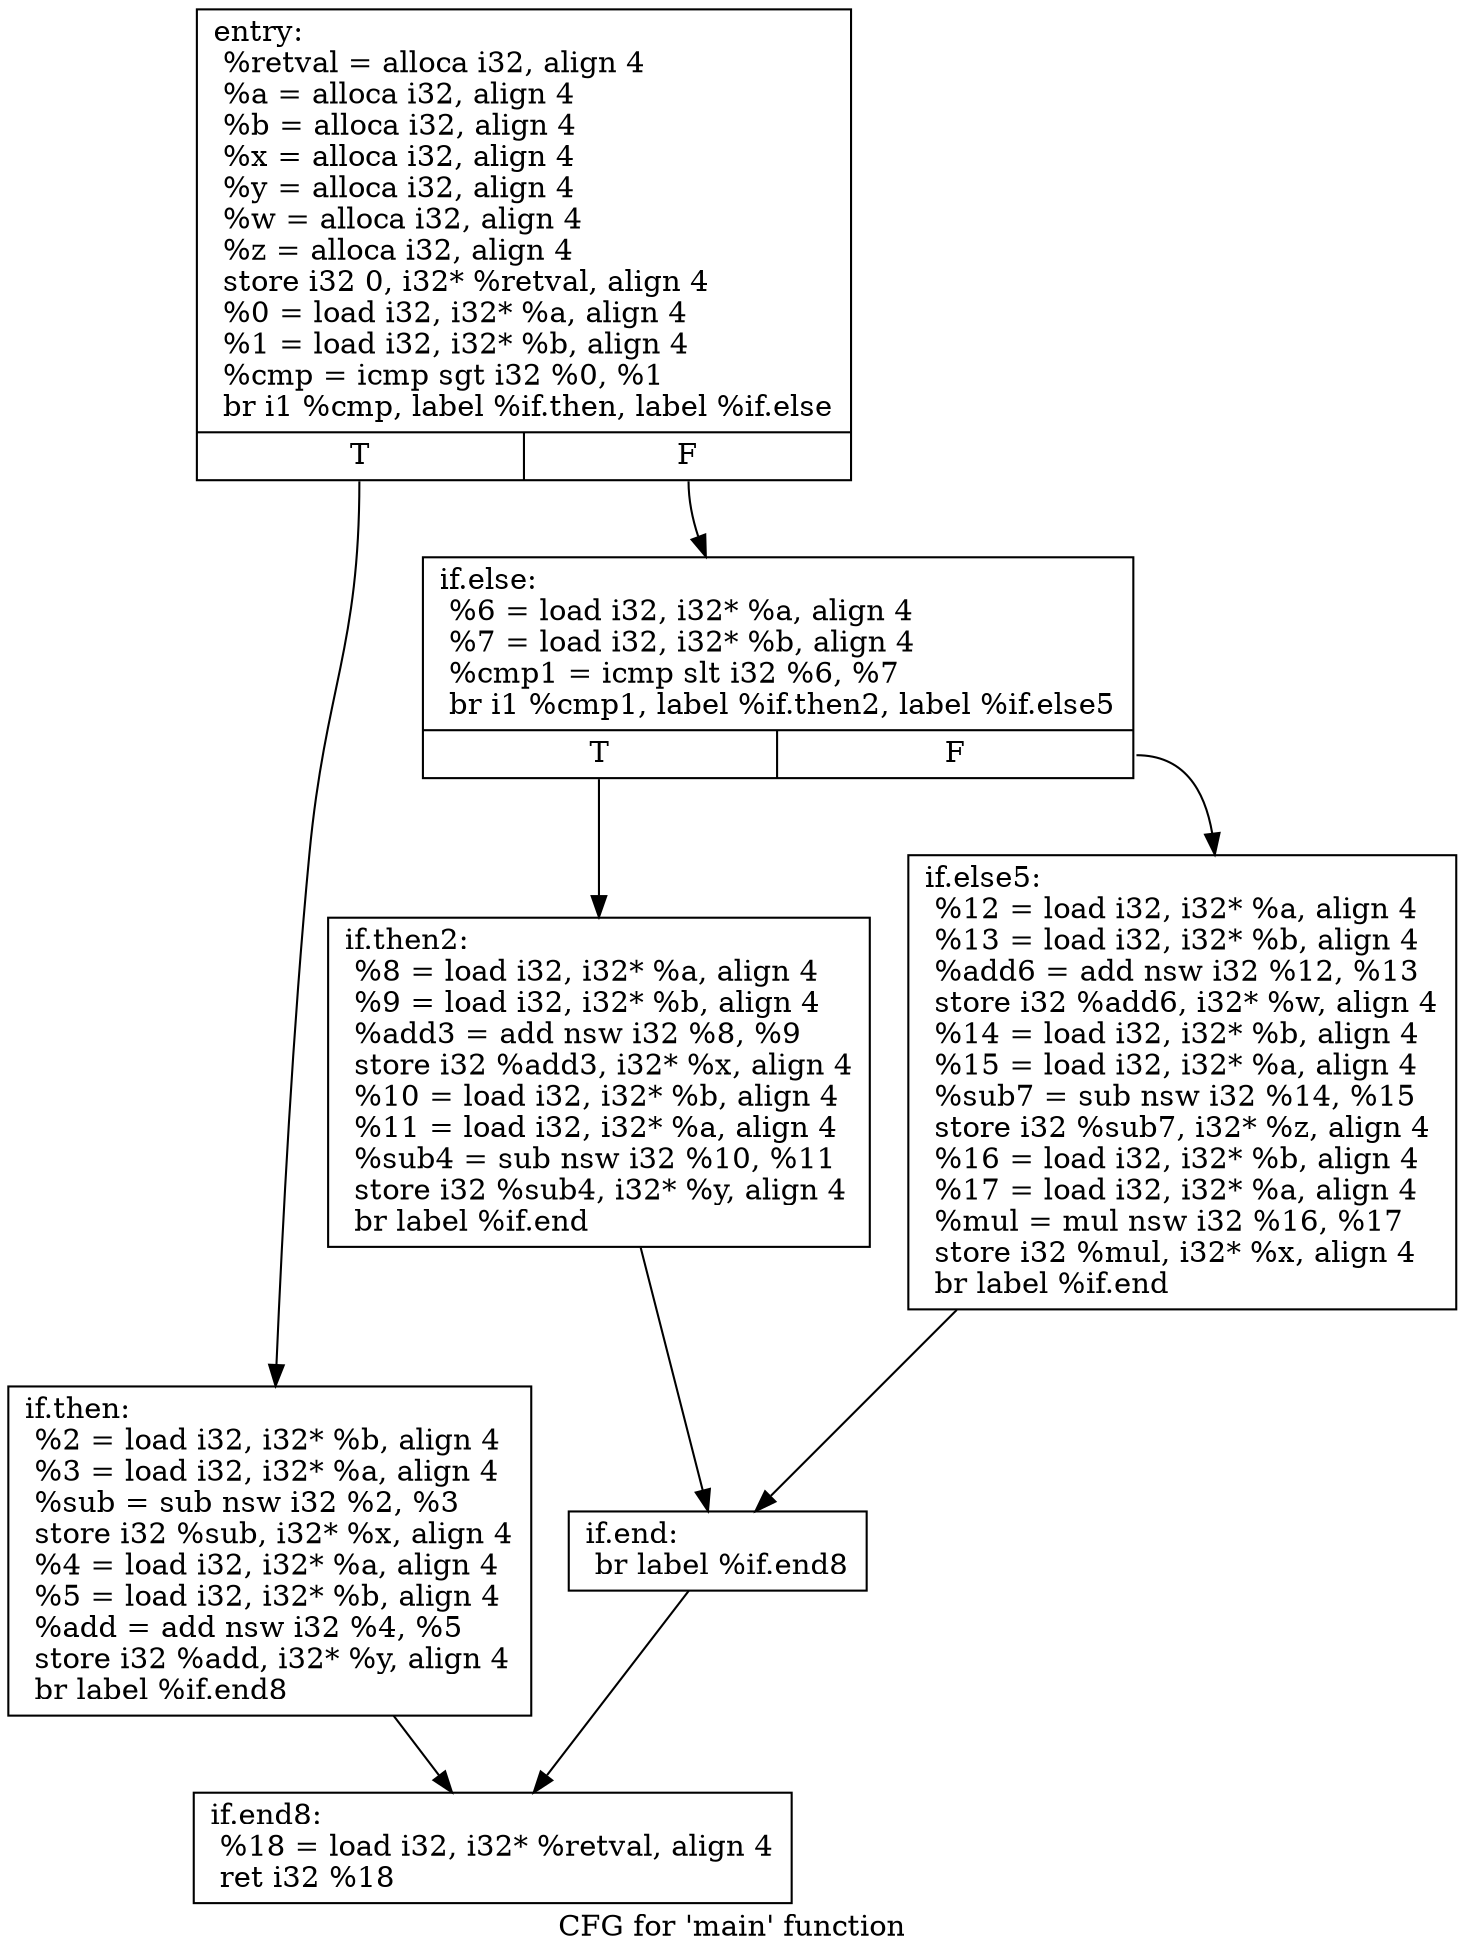 digraph "CFG for 'main' function" {
	label="CFG for 'main' function";

	Node0x1f1a780 [shape=record,label="{entry:\l  %retval = alloca i32, align 4\l  %a = alloca i32, align 4\l  %b = alloca i32, align 4\l  %x = alloca i32, align 4\l  %y = alloca i32, align 4\l  %w = alloca i32, align 4\l  %z = alloca i32, align 4\l  store i32 0, i32* %retval, align 4\l  %0 = load i32, i32* %a, align 4\l  %1 = load i32, i32* %b, align 4\l  %cmp = icmp sgt i32 %0, %1\l  br i1 %cmp, label %if.then, label %if.else\l|{<s0>T|<s1>F}}"];
	Node0x1f1a780:s0 -> Node0x1f1b490;
	Node0x1f1a780:s1 -> Node0x1f1b560;
	Node0x1f1b490 [shape=record,label="{if.then:                                          \l  %2 = load i32, i32* %b, align 4\l  %3 = load i32, i32* %a, align 4\l  %sub = sub nsw i32 %2, %3\l  store i32 %sub, i32* %x, align 4\l  %4 = load i32, i32* %a, align 4\l  %5 = load i32, i32* %b, align 4\l  %add = add nsw i32 %4, %5\l  store i32 %add, i32* %y, align 4\l  br label %if.end8\l}"];
	Node0x1f1b490 -> Node0x1f1bb70;
	Node0x1f1b560 [shape=record,label="{if.else:                                          \l  %6 = load i32, i32* %a, align 4\l  %7 = load i32, i32* %b, align 4\l  %cmp1 = icmp slt i32 %6, %7\l  br i1 %cmp1, label %if.then2, label %if.else5\l|{<s0>T|<s1>F}}"];
	Node0x1f1b560:s0 -> Node0x1f1bd90;
	Node0x1f1b560:s1 -> Node0x1f1be40;
	Node0x1f1bd90 [shape=record,label="{if.then2:                                         \l  %8 = load i32, i32* %a, align 4\l  %9 = load i32, i32* %b, align 4\l  %add3 = add nsw i32 %8, %9\l  store i32 %add3, i32* %x, align 4\l  %10 = load i32, i32* %b, align 4\l  %11 = load i32, i32* %a, align 4\l  %sub4 = sub nsw i32 %10, %11\l  store i32 %sub4, i32* %y, align 4\l  br label %if.end\l}"];
	Node0x1f1bd90 -> Node0x1f1b810;
	Node0x1f1be40 [shape=record,label="{if.else5:                                         \l  %12 = load i32, i32* %a, align 4\l  %13 = load i32, i32* %b, align 4\l  %add6 = add nsw i32 %12, %13\l  store i32 %add6, i32* %w, align 4\l  %14 = load i32, i32* %b, align 4\l  %15 = load i32, i32* %a, align 4\l  %sub7 = sub nsw i32 %14, %15\l  store i32 %sub7, i32* %z, align 4\l  %16 = load i32, i32* %b, align 4\l  %17 = load i32, i32* %a, align 4\l  %mul = mul nsw i32 %16, %17\l  store i32 %mul, i32* %x, align 4\l  br label %if.end\l}"];
	Node0x1f1be40 -> Node0x1f1b810;
	Node0x1f1b810 [shape=record,label="{if.end:                                           \l  br label %if.end8\l}"];
	Node0x1f1b810 -> Node0x1f1bb70;
	Node0x1f1bb70 [shape=record,label="{if.end8:                                          \l  %18 = load i32, i32* %retval, align 4\l  ret i32 %18\l}"];
}
